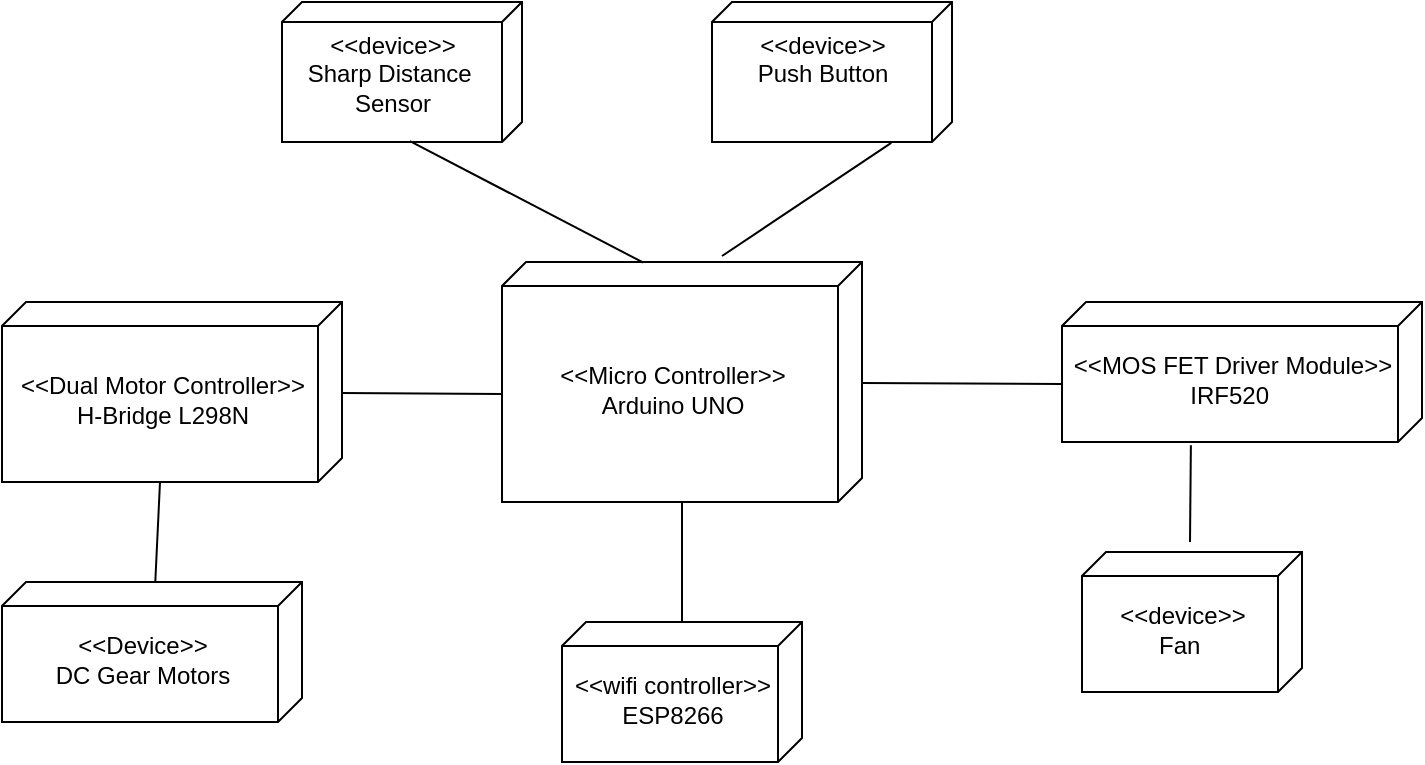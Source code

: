 <mxfile version="10.6.5" type="device"><diagram id="gAo7gc9_tq3IVQ4Zx3yk" name="Page-1"><mxGraphModel dx="1010" dy="533" grid="1" gridSize="10" guides="1" tooltips="1" connect="1" arrows="1" fold="1" page="1" pageScale="1" pageWidth="850" pageHeight="1100" math="0" shadow="0"><root><mxCell id="0"/><mxCell id="1" parent="0"/><mxCell id="cUdf7qKl1KgHEbXpKtkv-1" value="&amp;lt;&amp;lt;Micro Controller&amp;gt;&amp;gt;&lt;br&gt;Arduino UNO" style="verticalAlign=middle;align=center;spacingTop=8;spacingLeft=2;spacingRight=12;shape=cube;size=12;direction=south;fontStyle=0;html=1;" vertex="1" parent="1"><mxGeometry x="320" y="190" width="180" height="120" as="geometry"/></mxCell><mxCell id="cUdf7qKl1KgHEbXpKtkv-3" value="&amp;lt;&amp;lt;&lt;span&gt;Dual Motor Controller&lt;/span&gt;&amp;gt;&amp;gt;&lt;br&gt;H-Bridge L298N&lt;br&gt;" style="verticalAlign=middle;align=center;spacingTop=8;spacingLeft=2;spacingRight=12;shape=cube;size=12;direction=south;fontStyle=0;html=1;" vertex="1" parent="1"><mxGeometry x="70" y="210" width="170" height="90" as="geometry"/></mxCell><mxCell id="cUdf7qKl1KgHEbXpKtkv-5" value="&amp;lt;&amp;lt;MOS FET Driver Module&amp;gt;&amp;gt;&lt;br&gt;&lt;span&gt;IRF520&amp;nbsp;&lt;/span&gt;&lt;br&gt;" style="verticalAlign=middle;align=center;spacingTop=8;spacingLeft=2;spacingRight=12;shape=cube;size=12;direction=south;fontStyle=0;html=1;" vertex="1" parent="1"><mxGeometry x="600" y="210" width="180" height="70" as="geometry"/></mxCell><mxCell id="cUdf7qKl1KgHEbXpKtkv-7" value="&amp;lt;&amp;lt;Device&amp;gt;&amp;gt;&lt;br&gt;DC Gear Motors&lt;br&gt;" style="verticalAlign=middle;align=center;spacingTop=8;spacingLeft=2;spacingRight=12;shape=cube;size=12;direction=south;fontStyle=0;html=1;" vertex="1" parent="1"><mxGeometry x="70" y="350" width="150" height="70" as="geometry"/></mxCell><mxCell id="cUdf7qKl1KgHEbXpKtkv-9" value="&amp;lt;&amp;lt;device&amp;gt;&amp;gt;&lt;br&gt;Sharp Distance&amp;nbsp;&lt;br&gt;Sensor&lt;br&gt;" style="verticalAlign=top;align=center;spacingTop=8;spacingLeft=2;spacingRight=12;shape=cube;size=10;direction=south;fontStyle=0;html=1;" vertex="1" parent="1"><mxGeometry x="210" y="60" width="120" height="70" as="geometry"/></mxCell><mxCell id="cUdf7qKl1KgHEbXpKtkv-11" value="&amp;lt;&amp;lt;device&amp;gt;&amp;gt;&lt;br&gt;Push Button&lt;br&gt;" style="verticalAlign=top;align=center;spacingTop=8;spacingLeft=2;spacingRight=12;shape=cube;size=10;direction=south;fontStyle=0;html=1;" vertex="1" parent="1"><mxGeometry x="425" y="60" width="120" height="70" as="geometry"/></mxCell><mxCell id="cUdf7qKl1KgHEbXpKtkv-12" value="&amp;lt;&amp;lt;device&amp;gt;&amp;gt;&lt;br&gt;&lt;span&gt;Fan&amp;nbsp;&lt;/span&gt;&lt;br&gt;" style="verticalAlign=middle;align=center;spacingTop=8;spacingLeft=2;spacingRight=12;shape=cube;size=12;direction=south;fontStyle=0;html=1;" vertex="1" parent="1"><mxGeometry x="610" y="335" width="110" height="70" as="geometry"/></mxCell><mxCell id="cUdf7qKl1KgHEbXpKtkv-14" value="&amp;lt;&amp;lt;wifi controller&amp;gt;&amp;gt;&lt;br&gt;&lt;span&gt;ESP8266&lt;/span&gt;&lt;br&gt;" style="verticalAlign=middle;align=center;spacingTop=8;spacingLeft=2;spacingRight=12;shape=cube;size=12;direction=south;fontStyle=0;html=1;" vertex="1" parent="1"><mxGeometry x="350" y="370" width="120" height="70" as="geometry"/></mxCell><mxCell id="cUdf7qKl1KgHEbXpKtkv-15" value="" style="endArrow=none;html=1;entryX=0;entryY=0;entryDx=66;entryDy=180;entryPerimeter=0;" edge="1" parent="1" source="cUdf7qKl1KgHEbXpKtkv-3" target="cUdf7qKl1KgHEbXpKtkv-1"><mxGeometry width="50" height="50" relative="1" as="geometry"><mxPoint x="240" y="280" as="sourcePoint"/><mxPoint x="290" y="230" as="targetPoint"/></mxGeometry></mxCell><mxCell id="cUdf7qKl1KgHEbXpKtkv-18" value="" style="endArrow=none;html=1;entryX=0;entryY=0;entryDx=41;entryDy=180;entryPerimeter=0;" edge="1" parent="1" source="cUdf7qKl1KgHEbXpKtkv-1" target="cUdf7qKl1KgHEbXpKtkv-5"><mxGeometry width="50" height="50" relative="1" as="geometry"><mxPoint x="500" y="300" as="sourcePoint"/><mxPoint x="550" y="250" as="targetPoint"/></mxGeometry></mxCell><mxCell id="cUdf7qKl1KgHEbXpKtkv-19" value="" style="endArrow=none;html=1;" edge="1" parent="1" source="cUdf7qKl1KgHEbXpKtkv-14"><mxGeometry width="50" height="50" relative="1" as="geometry"><mxPoint x="360" y="360" as="sourcePoint"/><mxPoint x="410" y="310" as="targetPoint"/></mxGeometry></mxCell><mxCell id="cUdf7qKl1KgHEbXpKtkv-20" value="" style="endArrow=none;html=1;entryX=0;entryY=0;entryDx=90;entryDy=91;entryPerimeter=0;" edge="1" parent="1" source="cUdf7qKl1KgHEbXpKtkv-7" target="cUdf7qKl1KgHEbXpKtkv-3"><mxGeometry width="50" height="50" relative="1" as="geometry"><mxPoint x="130" y="350" as="sourcePoint"/><mxPoint x="180" y="300" as="targetPoint"/><Array as="points"/></mxGeometry></mxCell><mxCell id="cUdf7qKl1KgHEbXpKtkv-24" value="" style="endArrow=none;html=1;exitX=1.006;exitY=0.253;exitDx=0;exitDy=0;exitPerimeter=0;" edge="1" parent="1" source="cUdf7qKl1KgHEbXpKtkv-11"><mxGeometry width="50" height="50" relative="1" as="geometry"><mxPoint x="330" y="130" as="sourcePoint"/><mxPoint x="430" y="187" as="targetPoint"/><Array as="points"/></mxGeometry></mxCell><mxCell id="cUdf7qKl1KgHEbXpKtkv-25" value="" style="endArrow=none;html=1;entryX=1.023;entryY=0.642;entryDx=0;entryDy=0;entryPerimeter=0;" edge="1" parent="1" target="cUdf7qKl1KgHEbXpKtkv-5"><mxGeometry width="50" height="50" relative="1" as="geometry"><mxPoint x="664" y="330" as="sourcePoint"/><mxPoint x="690" y="280" as="targetPoint"/></mxGeometry></mxCell><mxCell id="cUdf7qKl1KgHEbXpKtkv-26" value="" style="endArrow=none;html=1;exitX=0.003;exitY=0.607;exitDx=0;exitDy=0;exitPerimeter=0;entryX=0.994;entryY=0.467;entryDx=0;entryDy=0;entryPerimeter=0;" edge="1" parent="1" source="cUdf7qKl1KgHEbXpKtkv-1" target="cUdf7qKl1KgHEbXpKtkv-9"><mxGeometry width="50" height="50" relative="1" as="geometry"><mxPoint x="240" y="180" as="sourcePoint"/><mxPoint x="290" y="130" as="targetPoint"/></mxGeometry></mxCell></root></mxGraphModel></diagram></mxfile>